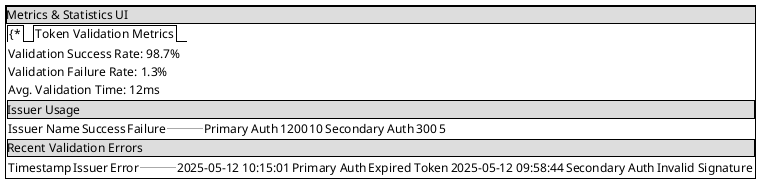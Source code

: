 @startsalt
{+
  {* Metrics & Statistics UI}
  {
    {/ 
      {* Token Validation Metrics}
      {
        Validation Success Rate: 98.7%
        Validation Failure Rate: 1.3%
        Avg. Validation Time: 12ms
      }
      {* Issuer Usage}
      {
        | Issuer Name      | Success | Failure |
        |------------------|---------|---------|
        | Primary Auth     | 1200    | 10      |
        | Secondary Auth   | 300     | 5       |
      }
      {* Recent Validation Errors}
      {
        | Timestamp           | Issuer        | Error                  |
        |---------------------|---------------|------------------------|
        | 2025-05-12 10:15:01 | Primary Auth  | Expired Token          |
        | 2025-05-12 09:58:44 | Secondary Auth| Invalid Signature      |
      }
    }
  }
}
@endsalt